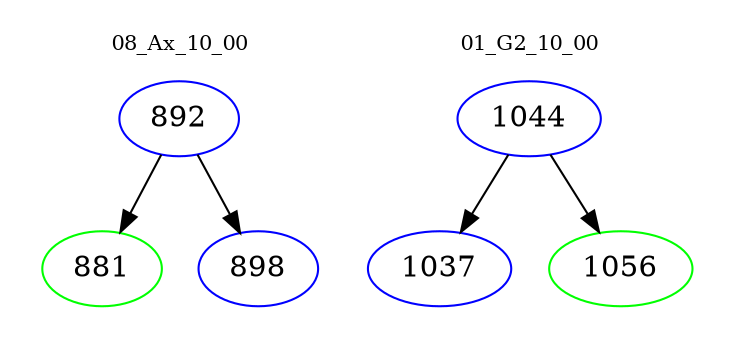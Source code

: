 digraph{
subgraph cluster_0 {
color = white
label = "08_Ax_10_00";
fontsize=10;
T0_892 [label="892", color="blue"]
T0_892 -> T0_881 [color="black"]
T0_881 [label="881", color="green"]
T0_892 -> T0_898 [color="black"]
T0_898 [label="898", color="blue"]
}
subgraph cluster_1 {
color = white
label = "01_G2_10_00";
fontsize=10;
T1_1044 [label="1044", color="blue"]
T1_1044 -> T1_1037 [color="black"]
T1_1037 [label="1037", color="blue"]
T1_1044 -> T1_1056 [color="black"]
T1_1056 [label="1056", color="green"]
}
}
